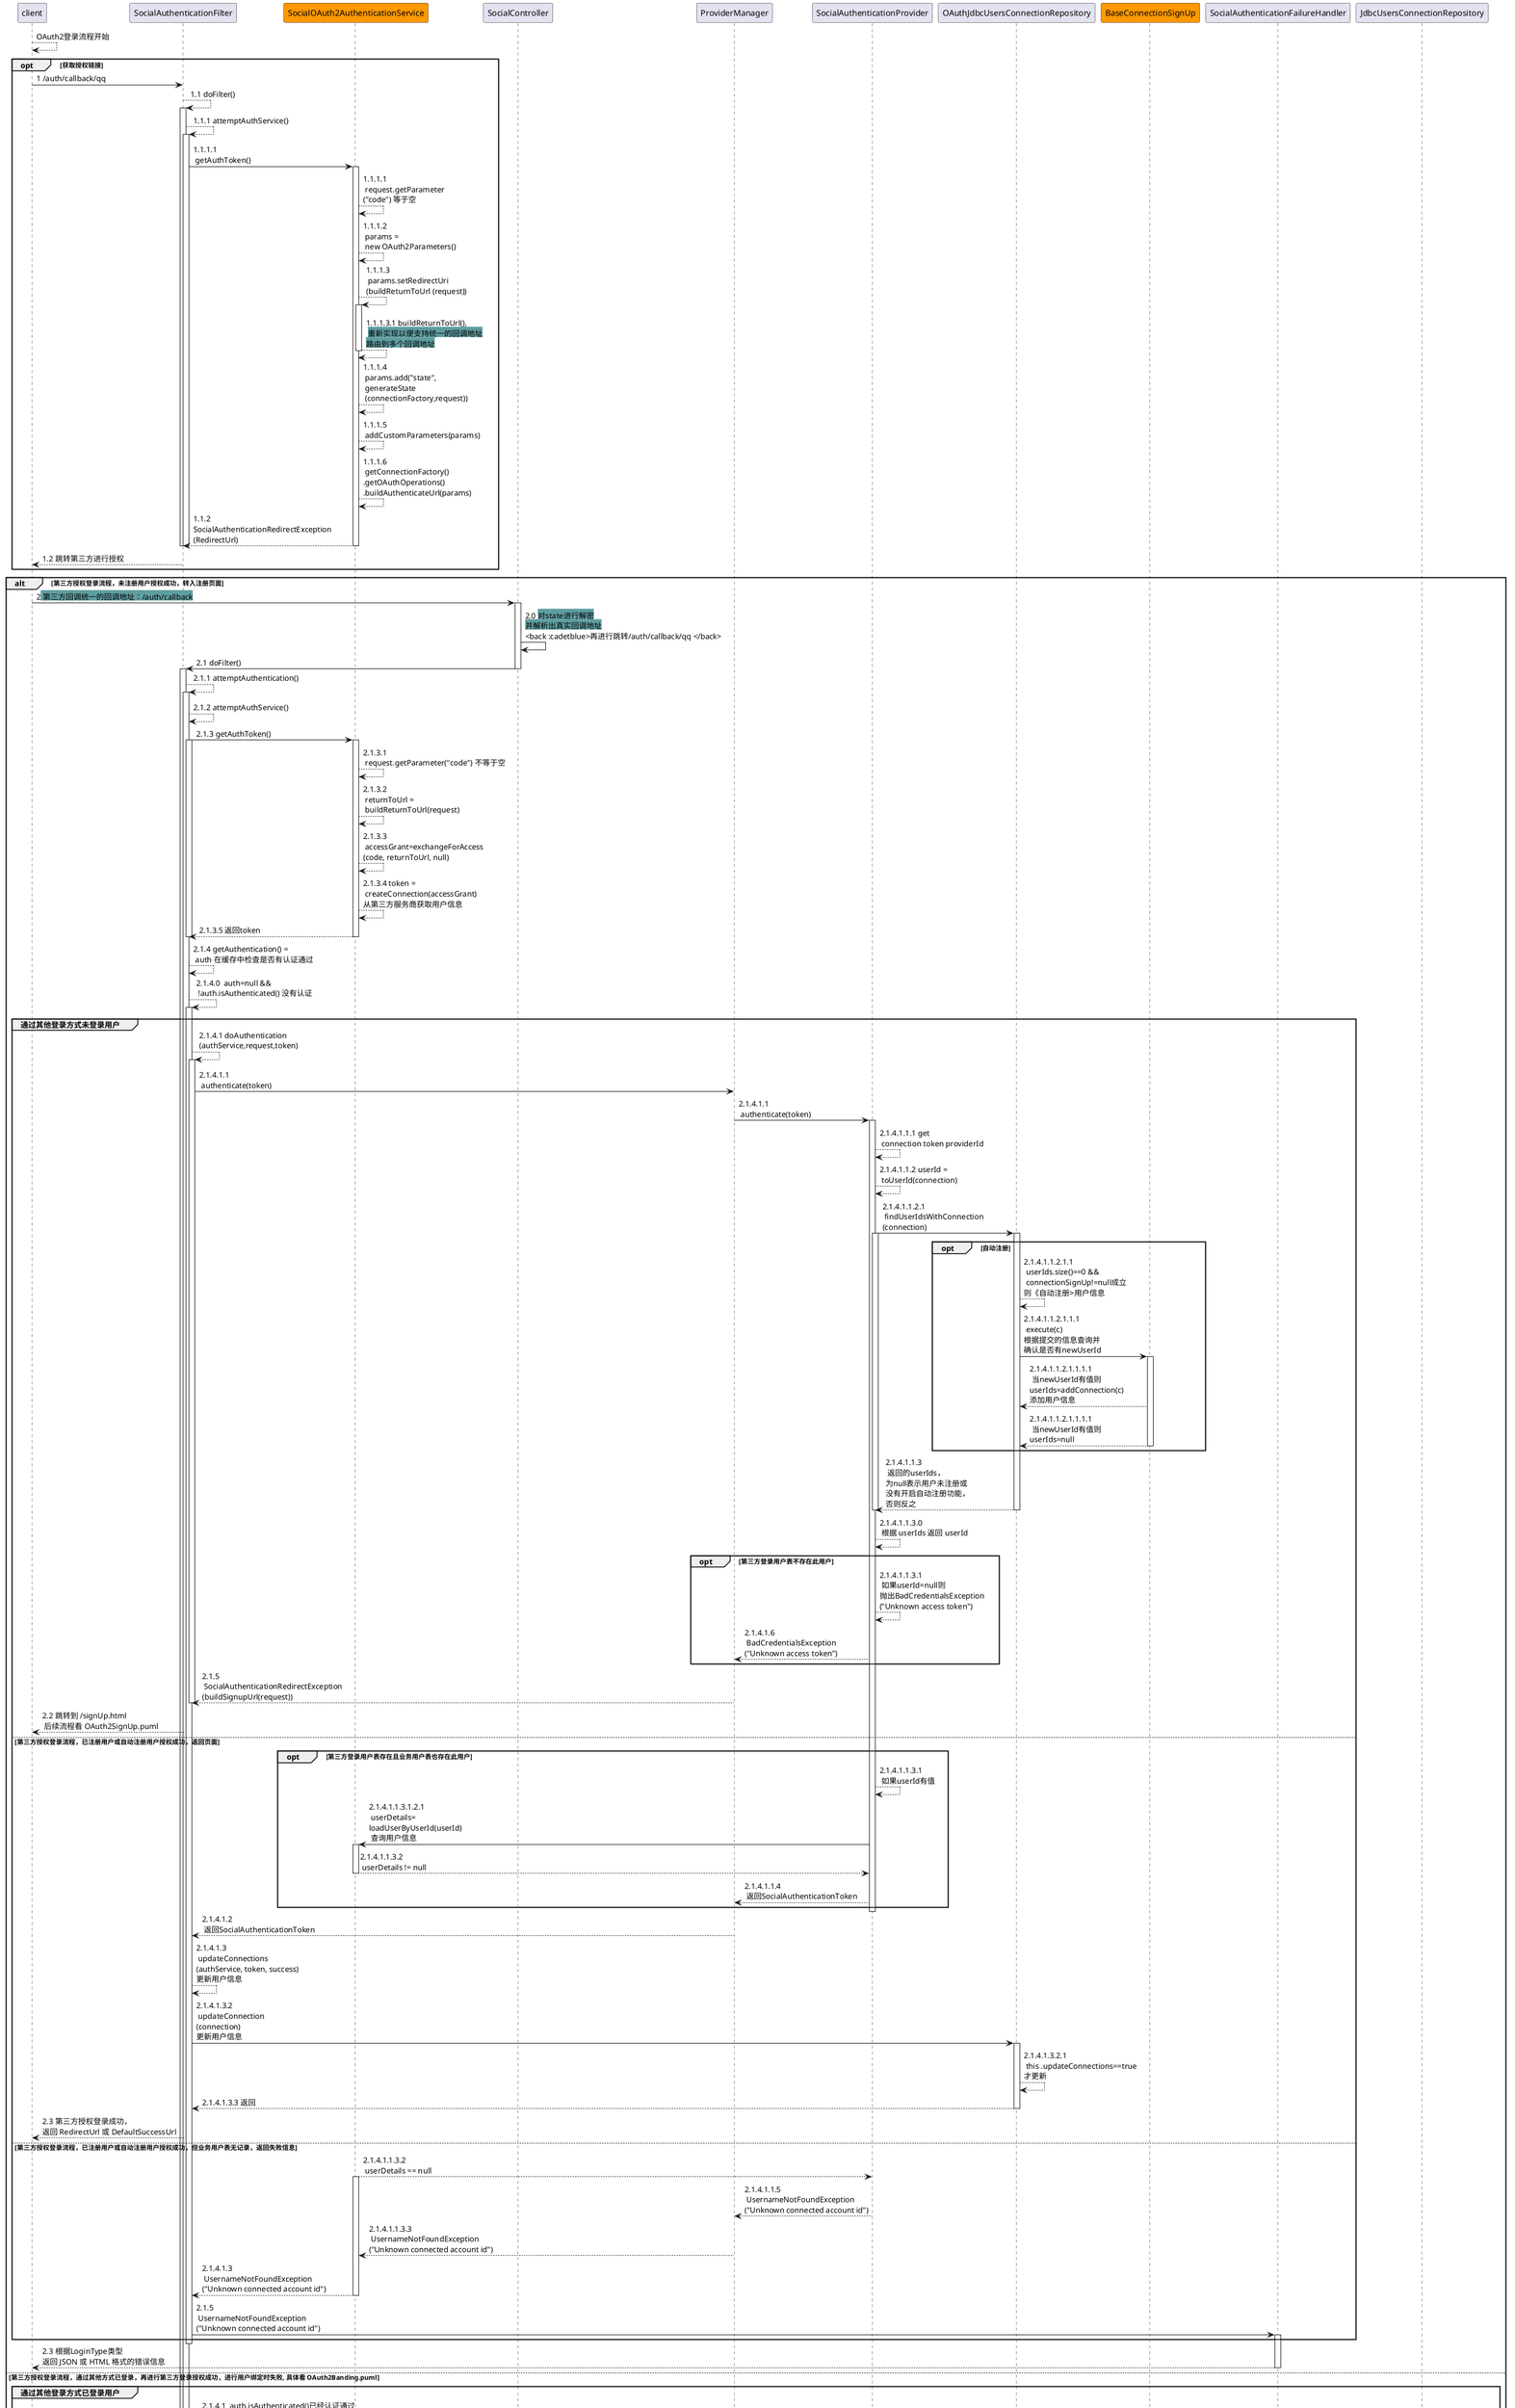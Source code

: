 @startuml

client --> client: OAuth2登录流程开始
opt 获取授权链接
client -> SocialAuthenticationFilter: 1 /auth/callback/qq

SocialAuthenticationFilter --> SocialAuthenticationFilter: 1.1 doFilter()
activate SocialAuthenticationFilter
SocialAuthenticationFilter --> SocialAuthenticationFilter: 1.1.1 attemptAuthService()
activate SocialAuthenticationFilter
participant SocialOAuth2AuthenticationService #ff9800
SocialAuthenticationFilter -> SocialOAuth2AuthenticationService: 1.1.1.1\n getAuthToken()
activate SocialOAuth2AuthenticationService
SocialOAuth2AuthenticationService --> SocialOAuth2AuthenticationService: 1.1.1.1\n request.getParameter\n("code") 等于空
SocialOAuth2AuthenticationService --> SocialOAuth2AuthenticationService: 1.1.1.2\n params =\n new OAuth2Parameters()
SocialOAuth2AuthenticationService --> SocialOAuth2AuthenticationService: 1.1.1.3\n params.setRedirectUri \n(buildReturnToUrl (request))
activate SocialOAuth2AuthenticationService
SocialOAuth2AuthenticationService --> SocialOAuth2AuthenticationService: 1.1.1.3.1 buildReturnToUrl(),\n <back:cadetblue>重新实现以便支持统一的回调地址</back>\n<back:cadetblue>路由到多个回调地址</back>
deactivate SocialOAuth2AuthenticationService
SocialOAuth2AuthenticationService --> SocialOAuth2AuthenticationService: 1.1.1.4\n params.add("state",\n generateState\n (connectionFactory,request))
SocialOAuth2AuthenticationService --> SocialOAuth2AuthenticationService: 1.1.1.5\n addCustomParameters(params)
SocialOAuth2AuthenticationService --> SocialOAuth2AuthenticationService: 1.1.1.6\n getConnectionFactory()\n.getOAuthOperations()\n.buildAuthenticateUrl(params)
SocialOAuth2AuthenticationService --> SocialAuthenticationFilter: 1.1.2 \nSocialAuthenticationRedirectException\n(RedirectUrl)
deactivate SocialOAuth2AuthenticationService
deactivate SocialAuthenticationFilter
deactivate SocialAuthenticationFilter
SocialAuthenticationFilter --> client: 1.2 跳转第三方进行授权
end
alt 第三方授权登录流程，未注册用户授权成功，转入注册页面
client -> SocialController: 2<back:cadetblue> 第三方回调统一的回调地址：/auth/callback</back>
activate SocialController
SocialController -> SocialController: 2.0 <back:cadetblue>对state进行解密</back>\n<back:cadetblue>并解析出真实回调地址</back>\n<back :cadetblue>再进行跳转/auth/callback/qq </back>
SocialController -> SocialAuthenticationFilter: 2.1 doFilter()
deactivate SocialController
activate SocialAuthenticationFilter
SocialAuthenticationFilter --> SocialAuthenticationFilter: 2.1.1 attemptAuthentication()
activate SocialAuthenticationFilter
SocialAuthenticationFilter --> SocialAuthenticationFilter: 2.1.2 attemptAuthService()
SocialAuthenticationFilter -> SocialOAuth2AuthenticationService: 2.1.3 getAuthToken()
activate SocialAuthenticationFilter
activate SocialOAuth2AuthenticationService
SocialOAuth2AuthenticationService --> SocialOAuth2AuthenticationService: 2.1.3.1\n request.getParameter("code") 不等于空
SocialOAuth2AuthenticationService --> SocialOAuth2AuthenticationService: 2.1.3.2\n returnToUrl =\n buildReturnToUrl(request)
SocialOAuth2AuthenticationService --> SocialOAuth2AuthenticationService: 2.1.3.3\n accessGrant=exchangeForAccess \n(code, returnToUrl, null)
SocialOAuth2AuthenticationService --> SocialOAuth2AuthenticationService: 2.1.3.4 token =\n createConnection(accessGrant)\n从第三方服务商获取用户信息
SocialOAuth2AuthenticationService --> SocialAuthenticationFilter: 2.1.3.5 返回token
deactivate SocialOAuth2AuthenticationService
deactivate SocialAuthenticationFilter

SocialAuthenticationFilter --> SocialAuthenticationFilter: 2.1.4 getAuthentication() =\n auth 在缓存中检查是否有认证通过
SocialAuthenticationFilter --> SocialAuthenticationFilter: 2.1.4.0  auth=null &&\n !auth.isAuthenticated() 没有认证
group 通过其他登录方式未登录用户
activate SocialAuthenticationFilter
SocialAuthenticationFilter --> SocialAuthenticationFilter: 2.1.4.1 doAuthentication\n(authService,request,token)
activate SocialAuthenticationFilter

SocialAuthenticationFilter -> ProviderManager: 2.1.4.1.1\n authenticate(token)
ProviderManager -> SocialAuthenticationProvider: 2.1.4.1.1\n authenticate(token)
activate SocialAuthenticationProvider
SocialAuthenticationProvider --> SocialAuthenticationProvider: 2.1.4.1.1.1 get\n connection token providerId
SocialAuthenticationProvider --> SocialAuthenticationProvider: 2.1.4.1.1.2 userId =\n toUserId(connection)
SocialAuthenticationProvider -> OAuthJdbcUsersConnectionRepository: 2.1.4.1.1.2.1\n findUserIdsWithConnection\n(connection)
activate SocialAuthenticationProvider
activate OAuthJdbcUsersConnectionRepository
opt 自动注册
OAuthJdbcUsersConnectionRepository --> OAuthJdbcUsersConnectionRepository: 2.1.4.1.1.2.1.1\n userIds.size()==0 &&\n connectionSignUp!=null成立\n则《自动注册>用户信息
participant BaseConnectionSignUp #ff9800
OAuthJdbcUsersConnectionRepository -> BaseConnectionSignUp: 2.1.4.1.1.2.1.1.1\n execute(c) \n根据提交的信息查询并\n确认是否有newUserId
activate BaseConnectionSignUp
BaseConnectionSignUp --> OAuthJdbcUsersConnectionRepository: 2.1.4.1.1.2.1.1.1.1\n 当newUserId有值则\nuserIds=addConnection(c)\n添加用户信息
BaseConnectionSignUp --> OAuthJdbcUsersConnectionRepository: 2.1.4.1.1.2.1.1.1.1\n 当newUserId有值则\nuserIds=null
deactivate BaseConnectionSignUp
end
OAuthJdbcUsersConnectionRepository --> SocialAuthenticationProvider: 2.1.4.1.1.3\n 返回的userIds，\n为null表示用户未注册或\n没有开启自动注册功能，\n否则反之
deactivate OAuthJdbcUsersConnectionRepository
deactivate SocialAuthenticationProvider
SocialAuthenticationProvider --> SocialAuthenticationProvider: 2.1.4.1.1.3.0\n 根据 userIds 返回 userId
opt 第三方登录用户表不存在此用户
SocialAuthenticationProvider --> SocialAuthenticationProvider: 2.1.4.1.1.3.1\n 如果userId=null则\n抛出BadCredentialsException \n("Unknown access token")
SocialAuthenticationProvider --> ProviderManager: 2.1.4.1.6\n BadCredentialsException\n("Unknown access token")
end
ProviderManager --> SocialAuthenticationFilter: 2.1.5\n SocialAuthenticationRedirectException\n(buildSignupUrl(request))
deactivate SocialAuthenticationFilter
SocialAuthenticationFilter --> client: 2.2 跳转到 /signUp.html \n 后续流程看 OAuth2SignUp.puml
else 第三方授权登录流程，已注册用户或自动注册用户授权成功，返回页面
opt 第三方登录用户表存在且业务用户表也存在此用户
SocialAuthenticationProvider --> SocialAuthenticationProvider: 2.1.4.1.1.3.1\n 如果userId有值
SocialAuthenticationProvider -> SocialOAuth2AuthenticationService: 2.1.4.1.1.3.1.2.1\n userDetails=\nloadUserByUserId(userId)\n 查询用户信息
activate SocialOAuth2AuthenticationService
SocialOAuth2AuthenticationService --> SocialAuthenticationProvider: 2.1.4.1.1.3.2\n userDetails != null
deactivate SocialOAuth2AuthenticationService
SocialAuthenticationProvider --> ProviderManager: 2.1.4.1.1.4\n 返回SocialAuthenticationToken
end
deactivate SocialAuthenticationProvider
ProviderManager --> SocialAuthenticationFilter: 2.1.4.1.2\n 返回SocialAuthenticationToken
SocialAuthenticationFilter --> SocialAuthenticationFilter: 2.1.4.1.3\n updateConnections\n(authService, token, success)\n更新用户信息
SocialAuthenticationFilter -> OAuthJdbcUsersConnectionRepository: 2.1.4.1.3.2\n updateConnection\n(connection)\n更新用户信息
activate OAuthJdbcUsersConnectionRepository
OAuthJdbcUsersConnectionRepository --> OAuthJdbcUsersConnectionRepository: 2.1.4.1.3.2.1\n this .updateConnections==true\n才更新
OAuthJdbcUsersConnectionRepository --> SocialAuthenticationFilter: 2.1.4.1.3.3 返回
deactivate OAuthJdbcUsersConnectionRepository
SocialAuthenticationFilter --> client: 2.3 第三方授权登录成功，\n返回 RedirectUrl 或 DefaultSuccessUrl
else 第三方授权登录流程，已注册用户或自动注册用户授权成功，但业务用户表无记录，返回失败信息
SocialOAuth2AuthenticationService --> SocialAuthenticationProvider: 2.1.4.1.1.3.2\n userDetails == null
activate SocialOAuth2AuthenticationService
SocialAuthenticationProvider --> ProviderManager: 2.1.4.1.1.5\n UsernameNotFoundException\n("Unknown connected account id")
ProviderManager --> SocialOAuth2AuthenticationService: 2.1.4.1.1.3.3\n UsernameNotFoundException\n("Unknown connected account id")
SocialOAuth2AuthenticationService --> SocialAuthenticationFilter: 2.1.4.1.3\n UsernameNotFoundException\n("Unknown connected account id")
deactivate SocialOAuth2AuthenticationService
SocialAuthenticationFilter -> SocialAuthenticationFailureHandler: 2.1.5\n UsernameNotFoundException\n("Unknown connected account id")
activate SocialAuthenticationFailureHandler
end
deactivate SocialAuthenticationFilter
SocialAuthenticationFailureHandler --> client: 2.3 根据LoginType类型\n返回 JSON 或 HTML 格式的错误信息
deactivate SocialAuthenticationFailureHandler
else 第三方授权登录流程，通过其他方式已登录，再进行第三方登录授权成功，进行用户绑定时失败, 具体看 OAuth2Banding.puml
group 通过其他登录方式已登录用户

SocialOAuth2AuthenticationService --> SocialAuthenticationFilter: 2.1.4.1  auth.isAuthenticated()已经认证通过
activate SocialAuthenticationFilter
SocialAuthenticationFilter --> SocialAuthenticationFilter: 2.1.4.2 \n addConnection\n(authService, request, token, auth)
activate SocialAuthenticationFilter
SocialAuthenticationFilter --> SocialAuthenticationFilter: 2.1.4.2.1 \n userId = \n userIdSource.getUserId()
SocialAuthenticationFilter --> SocialAuthenticationFilter: 2.1.4.2.2 \n principal = \n token.getPrincipal()
SocialAuthenticationFilter --> SocialAuthenticationFilter: 2.1.4.2.3 \n addConnection\n(authService, userId, principal)

SocialAuthenticationFilter -> OAuthJdbcUsersConnectionRepository: 2.1.4.2.3.1\n findUserIdsConnectedTo\n(providerId, providerUserIds)
activate SocialAuthenticationFilter
activate OAuthJdbcUsersConnectionRepository
OAuthJdbcUsersConnectionRepository --> SocialAuthenticationFilter: 2.1.4.2.3.2 返回 userIds
deactivate SocialAuthenticationFilter
deactivate OAuthJdbcUsersConnectionRepository
opt 如果用户已绑定
SocialAuthenticationFilter --> SocialAuthenticationFilter: 2.1.4.2.3.3\n userIds.contains(userId)\n 如果包含
SocialAuthenticationFilter --> SocialAuthenticationFilter: 2.1.4.2.4\n 返回 null 2.1.4.2.3
SocialAuthenticationFilter --> SocialAuthenticationFilter: 2.1.4.3 \n返回 null 2.1.4.2
end
SocialAuthenticationFilter --> client: 2.4 根据LoginType类型\n返回 JSON 或 HTML 格式的错误信息
else 第三方授权登录流程，通过其他方式已登录，再进行第三方登录授权成功，进行用户绑定时成功, 具体看 OAuth2Banding.puml
opt 如果用户没有绑定
SocialAuthenticationFilter --> SocialAuthenticationFilter: 2.1.4.2.3.3\n userIds.contains(userId)\n 如果不包含
SocialAuthenticationFilter -> JdbcUsersConnectionRepository: 2.1.4.2.3.1\n addConnection(connection)
activate JdbcUsersConnectionRepository
activate SocialAuthenticationFilter
JdbcUsersConnectionRepository --> SocialAuthenticationFilter: 2.1.4.2.4\n 返回 2.1.4.2.3 connection
deactivate SocialAuthenticationFilter
deactivate JdbcUsersConnectionRepository
SocialAuthenticationFilter --> SocialAuthenticationFilter: 2.1.4.3\n 返回 2.1.4.2 connection
SocialAuthenticationFilter -> SocialOAuth2AuthenticationService: 2.1.4.3.1 \nredirectUrl =\n authService.\ngetConnectionAddedRedirectUrl\n(request, connection)
activate SocialOAuth2AuthenticationService
activate SocialAuthenticationFilter
SocialOAuth2AuthenticationService --> SocialAuthenticationFilter: 2.1.4.4 \n返回 redirectUrl \n如果为 null，\n使用默认的\n connectionAddedRedirectUrl
deactivate SocialOAuth2AuthenticationService
deactivate SocialAuthenticationFilter
deactivate SocialAuthenticationFilter
SocialAuthenticationFilter --> SocialAuthenticationFilter: 2.5 返回 2.1\n SocialAuthenticationRedirectException\n(redirectUrl)
end
deactivate SocialAuthenticationFilter
SocialAuthenticationFilter --> client: 2.6 返回 2.1 \n跳转到 redirectUrl
deactivate SocialAuthenticationFilter
end
end

deactivate SocialAuthenticationFilter
client --> client: OAuth2登录流程结束

== API ==

note over SocialOAuth2AuthenticationService: 对 OAuth2AuthenticationService 的扩展. 通过覆写 buildReturnToUrl(request)方法\n\
使 social 支持通过统一的回调地址路由到多个回调地址，如要修改此方法逻辑，\n请在实现 BaseOAuth2ConnectionFactory时\n\
覆写buildReturnToUrl(HttpServletRequest,Set)功能：修改RedirectUrl到统一的回调地址\n\
覆写generateState(authCallbackPath)功能：加密url到state\n\
同时覆写 RedirectUrlHelper.decodeRedirectUrl(state)功能：从state解密出正式回调地址
note over BaseConnectionSignUp: 第三方授权登录时自动注册处理器接口。\n\
 接口方法execute(Connection)功能：第三方登录自动注册时\n 从第三方的 connection\
 中获取用户唯一标识。\n 当实现 BaseConnectionSignUp 接口且\n security.social.autoSignIn=true \n则第三方授权登录时自动注册. 注意：要替换此类，实现\n\
 BaseConnectionSignUp 接口且注册 IOC 容器
@enduml